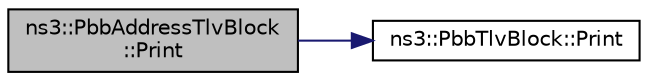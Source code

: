 digraph "ns3::PbbAddressTlvBlock::Print"
{
  edge [fontname="Helvetica",fontsize="10",labelfontname="Helvetica",labelfontsize="10"];
  node [fontname="Helvetica",fontsize="10",shape=record];
  rankdir="LR";
  Node1 [label="ns3::PbbAddressTlvBlock\l::Print",height=0.2,width=0.4,color="black", fillcolor="grey75", style="filled", fontcolor="black"];
  Node1 -> Node2 [color="midnightblue",fontsize="10",style="solid"];
  Node2 [label="ns3::PbbTlvBlock::Print",height=0.2,width=0.4,color="black", fillcolor="white", style="filled",URL="$d8/d5b/classns3_1_1PbbTlvBlock.html#a29137642b33bb79aea6e1d38e7362404",tooltip="Pretty-prints the contents of this block. "];
}
